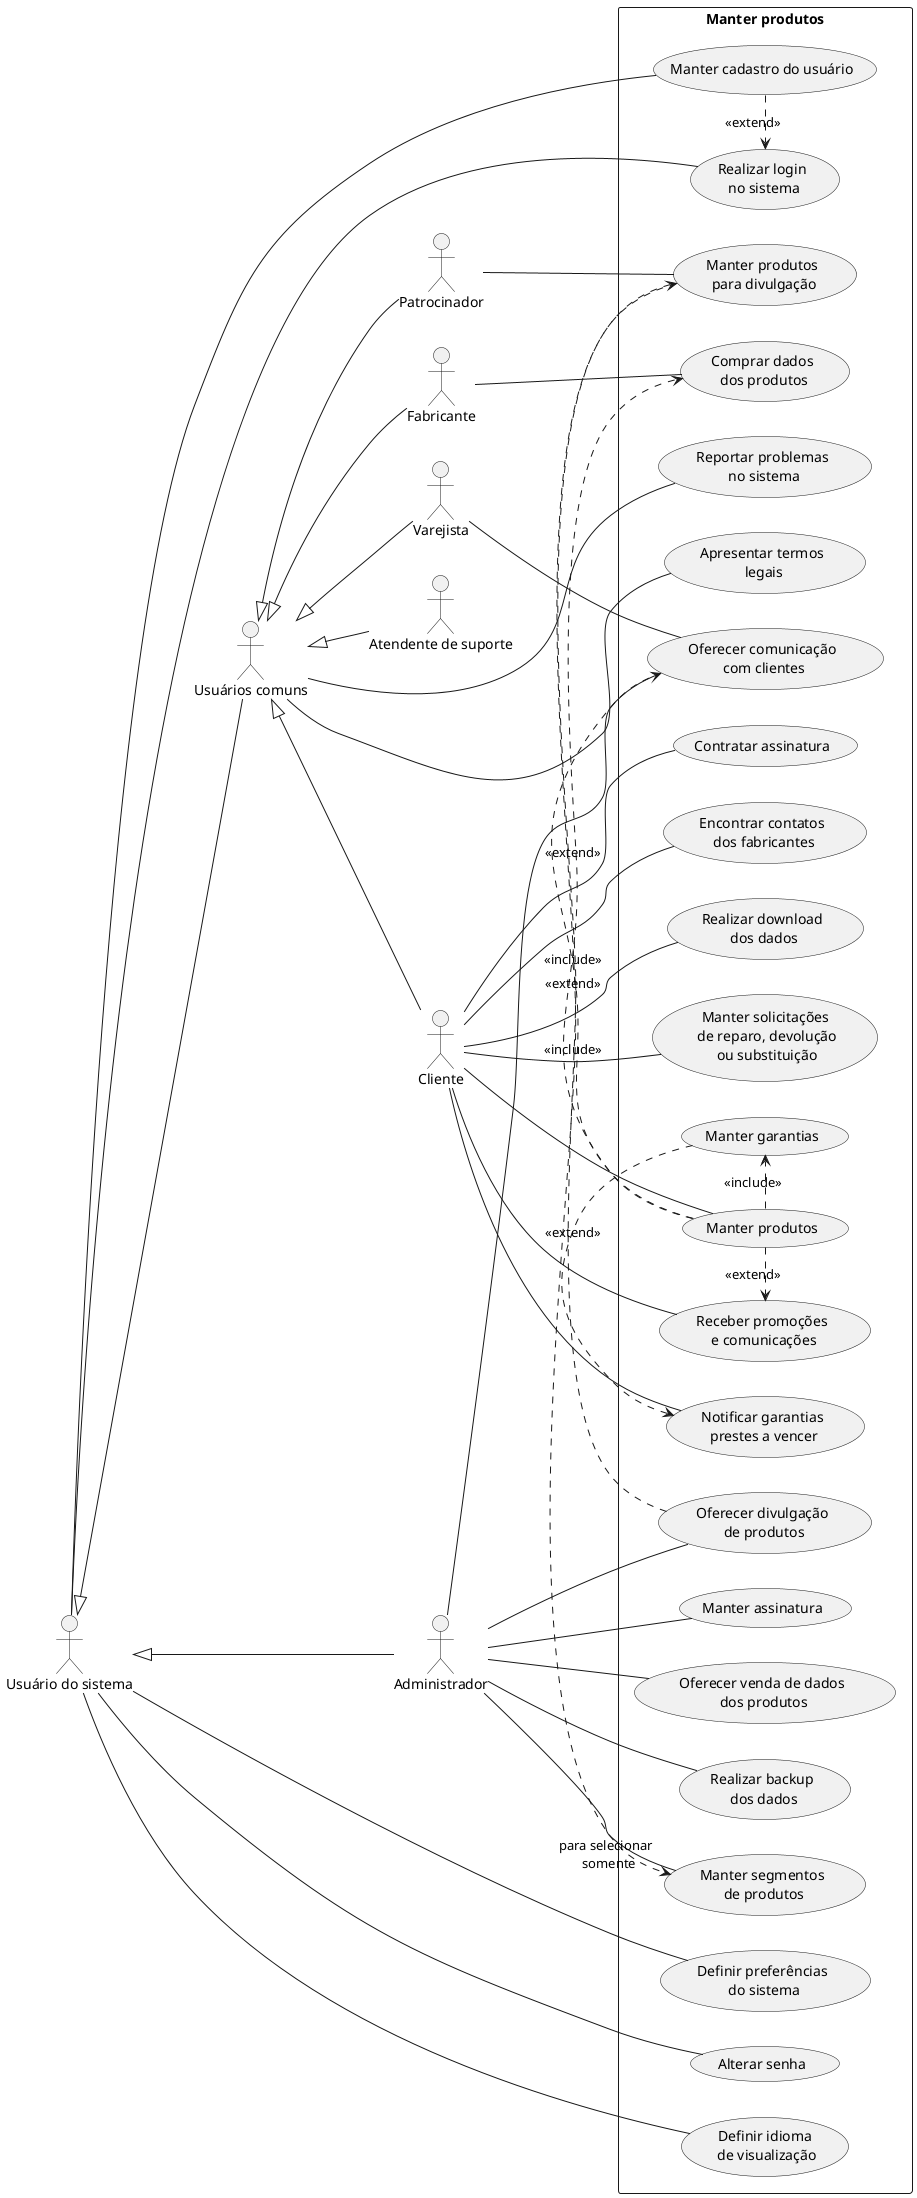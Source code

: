 ' Observação importante:
'
' Nota 1. Os requisitos copiados abaixo foram retirados do documento de
' requisitos do projeto. Não se deve realizar este procedimento
' profissionalmente, pois informações não devem ser duplicadas em
' documentos diferentes. O ideal é que os requisitos sejam referenciados
' e não copiados. Porém, para fins didáticos, os requisitos foram
' copiados para que o leitor possa entender o contexto do diagrama de
' caso de uso.
'
' Nota 2. A estensão deste documento se deve somente para fins
' pedagógicos e de aprendizagem. Assim, devemos representar somente os
' requisitos funcionais que necessitam ser comunicados desta forma.
'
' Nota 3. É mais interessante obter uma visão de casos de uso por
' módulo, por subsistema, por contexto ou versão de backlog/escopo
' de um projeto. Assim, não é necessário representar todos os casos de
' uso de um sistema em um único diagrama. O diagrama de caso de uso
' deve ser representado de acordo com o contexto que se deseja
' comunicar.
'
' Nota 4. Toda a análise inicial deve ser sempre revista e atualizada.
'
' Nota 5. Deve-se levar em consideração que uma análise de sistemas
' sempre é dotada de subjetividade e sempre dependerá da interpretação
' do analista. Assim, não existe uma análise correta ou incorreta, mas
' sim uma análise que atende ou não aos requisitos do cliente.


@startuml usecase_diagram

left to right direction
skinparam packageStyle rectangle


/'Os seguintes usuários foram identificados para o sistema:
Usuário do sistema
Usuários comuns
Usuário cliente
Patrocinador
Fabricantes
Varejistas
Atendente de suporte
Administrador do sistema'/


' Atores
actor "Usuário do sistema" as user
actor "Usuários comuns" as common_user
actor Cliente as cli
actor Patrocinador as pat
actor Fabricante as fab
actor Varejista as var
actor "Atendente de suporte" as sup
actor Administrador as adm

' Relacionamentos
user <|-- common_user
common_user <|-- cli
common_user <|-- pat
common_user <|-- fab
common_user <|-- var
common_user <|-- sup
user <|-- adm


rectangle "Manter produtos" {
/'
[RF001]: Como um cliente, eu gostaria de poder manter os produtos que eu compro e controlar as garantias, para que eu possa saber quando o produto estará fora de garantia. Os produtos devem ser cadastrados com os seguintes dados: nome do produto, data de compra, data de vencimento da garantia, segmento do produto, marca e modelo do produto, local de compra, valor pago pelo produto, valor da garantia e modo de compra (online ou físico).
'/

' Casos de uso
    usecase "Manter produtos" as uc_manter_produtos
    usecase "Manter garantias" as uc_manter_garantias

' Relacionamentos
    cli -- uc_manter_produtos
    uc_manter_produtos .> uc_manter_garantias: <<include>>

/'
[RF002]: Como administrador, eu gostaria de oferecer aos clientes a possibilidade de contratar uma assinatura do serviço, onde eles possam pagar uma mensalidade e terem acesso a um número ilimitado de garantias, bem como possibilitar uma assinatura gratuita com acesso a recursos limitados, como por exemplo, apenas registrar até 20 produtos.

Veja que a ação "contratar" é uma funcionalidade do cliente, mas a ação "oferecer" é uma funcionalidade do administrador. Por isso, a ação "contratar" está no diagrama de caso de uso do cliente e a ação "oferecer" está no diagrama de caso de uso do administrador. A ação "pagar", "ter acesso a um número ilimitado de garantias" e "registrar até 20 produtos" são etapas da ação "contratar", por isso não estão no diagrama de caso de uso. As etapas irão compor o diagrama de sequência ou de sequência de atividades durante a análise de visão de casos de uso.
'/

    usecase "Contratar assinatura" as uc_contratar_assinatura
    usecase "Manter assinatura" as uc_oferecer_assinatura

    cli -- uc_contratar_assinatura
    adm -- uc_oferecer_assinatura

/'
[RF003]: Como administrador, gostaria de oferecer aos patrocinadores uma oportunidade de divulgar seus produtos, para que eles possam aumentar suas vendas, de acordo com os segmentos de produtos que os clientes já possuem conforme registrado no sistema.

Aqui temos que a ação "oferecer divulgação dos produtos" é uma funcionalidade relacionada à "divulgação de produtos" e que, apesar de ser gerenciada pelo administrador, ela será uma funcionalidade utilizada pelo patrocinador. Veja também que um segmento deverá estar vinculado a um produto registrado pelo patrocinador. Desta forma, subtende-se que o patrocinador deverá cadastrar seus produtos e vincular a um segmento e o adminstrador deverá cadastrar segmentos de produtos.
'/


    usecase "Oferecer divulgação\n de produtos" as uc_oferecer_divulgacao
    usecase "Manter produtos\n para divulgação" as uc_divulgar_produtos
    usecase "Manter segmentos\n de produtos" as uc_manter_segmentos

    adm -- uc_oferecer_divulgacao
    adm -- uc_manter_segmentos
    pat -- uc_divulgar_produtos

    uc_divulgar_produtos .> uc_manter_segmentos: <<include>> "para selecionar \n somente"
    uc_oferecer_divulgacao .> uc_divulgar_produtos: <<include>>

/'
[RF004] - Como administrador, gostaria de oferecer aos fabricantes a possibilidade venda de dados dos produtos dos clientes. As informações que serão vendidas são: nome do produto, data de compra, data de vencimento da garantia, segmento do produto, marca e modelo do produto, local de compra, valor pago pelo produto e valor da garantia.

Assim temos que o fabricante tem acesso aos dados que são vendidos pelo administrador. A interação entre os casos de usos é óbvia. O administrador oferece a venda de dados e o fabricante compra os dados. Percebe-se que "manter produtos" estenderá a funcionalidade "oferecer venda de dados dos produtos", pois o administrador só poderá oferecer a venda de dados dos produtos se os produtos estiverem cadastrados no sistema.
'/


    usecase "Oferecer venda de dados\n dos produtos" as uc_oferecer_venda_dados
    usecase "Comprar dados\n dos produtos" as uc_comprar_dados

    adm -- uc_oferecer_venda_dados
    fab -- uc_comprar_dados
    uc_manter_produtos .> uc_comprar_dados: <<extend>>

/'
[RF005] - Como administrador, gostaria de oferecer aos varejistas a possibilidade de se comunicar com os clientes após a venda, caso estes concordem em receber atualizações sobre oportunidades e promoções.

Aqui temos que o varejista tem acesso aos dados dos clientes que concordaram em receber atualizações sobre oportunidades e promoções. O cliente decide receber atualizações e promoções e o varejista cadastra na plataforma essas promoções. O cliente poderá visualizar as promoções cadastradas pelo varejista.
'/


    usecase "Oferecer comunicação\n com clientes" as uc_oferecer_comunicacao
    usecase "Receber promoções\n e comunicações" as uc_receber_promocoes

    adm -- uc_oferecer_comunicacao
    var -- uc_oferecer_comunicacao
    cli -- uc_receber_promocoes
    uc_manter_produtos .> uc_receber_promocoes: <<extend>>
    uc_manter_produtos .> uc_oferecer_comunicacao: <<extend>>

/'
[RF006] - Como cliente, gostaria de ser notificado quando a garantia de um produto estiver prestes a vencer, para que eu possa providenciar a troca do produto em caso de defeitos.

Aqui temos que o cliente tem acesso aos dados dos produtos que estão prestes a vencer a garantia. Essa é uma funcionalidade que poderá ser acessada em forma de relatório e notificações.
'/

    usecase "Notificar garantias\n prestes a vencer" as uc_notificar_garantias

    cli -- uc_notificar_garantias
    uc_manter_garantias .> uc_notificar_garantias: <<extend>>

/'
[RF007] - Como cliente, gostaria de encontrar os contatos dos fabricantes, para que eu possa entrar em contato com eles em caso de defeitos no produto. Os contatos devem ser fornecidos pelo fabricante, podendo ser um telefone, um e-mail ou um site do departamento de vendas e/ou de atendimento ao cliente.
'/

    usecase "Encontrar contatos\n dos fabricantes" as uc_encontrar_contatos

    cli -- uc_encontrar_contatos

/'
[RF008] - Como cliente, gostaria de realizar a busca pelos produtos que eu possuo, a fim de evitar a compra de produtos repetidos. A busca deve ser feita por nome do produto, marca, modelo, segmento e local de compra.

A busca é uma etapa da funcionalidade "manter produtos". Assim, não é necessário representar como caso de uso

[RF009] - Como cliente, gostaria de verificar quais as regras de garantia de cada produto, para que eu possa saber de que forma o produto será substituído em caso de defeito.

Aqui temos que o cliente tem acesso aos dados das regras de garantia de cada produto. Essa é uma ação que poderá ser acessada no próprio cadastro do produto. A regra de garantia é uma etapa da funcionalidade "manter garantias". Assim, não é necessário representar como caso de uso.

[RF010] - Como administrador, gostaria de realizar o backup dos dados dos clientes, para que eu possa recuperar os dados em caso de falha no sistema.
'/

    usecase "Realizar backup\n dos dados" as uc_realizar_backup

    adm -- uc_realizar_backup

/'
[RF011] - Como cliente, gostaria de realizar o download dos dados dos produtos que eu possuo, para que eu possa ter uma cópia dos dados em caso de falha no sistema. Os formatos dos arquivos para download poderão ser JSON, planilhas eletrônicas (XLS, XLSX, CSV) e HTML com tabelas e formato acessível para leitores de tela.
'/

    usecase "Realizar download\n dos dados" as uc_realizar_download

    cli -- uc_realizar_download

/'
[RF012] - Como administrador, gostaria que todos os usuários realizassem login no sistema, para que eu possa ter controle sobre os acessos e possa realizar auditorias de acesso.
'/

    usecase "Realizar login\n no sistema" as uc_realizar_login
    usecase "Manter cadastro do usuário" as uc_manter_cadastro
    user -- uc_realizar_login
    user -- uc_manter_cadastro
    uc_manter_cadastro .> uc_realizar_login: <<extend>>

/'
[RF013] - Como administrador, gostaria de oferecer aos clientes a possibilidade de realizar o login com o Google, para que eles possam ter uma experiência mais rápida e segura.

Isto é uma etapa da ação "realizar login no sistema". Assim, não é necessário representar como caso de uso.

[RF014] - Como administrador, gostaria de realizar o gerenciamento de usuários.

Isto é uma etapa da funcionalidade "Manter cadastro do usuário"  Assim, não é necessário representar como caso de uso.

[RF015] - Como administrador, gostaria que os usuários fossem comunicados sobre as atualizações do sistema, para que eles possam ter uma experiência mais segura e atualizada.

Preferi permitir que o cliente pude-se optar pelo recebimento de atualizações so sistema, caso queira. Assim, seria uma etapa na definição de preferências do sistema.
'/

    usecase "Definir preferências\n do sistema" as uc_definir_preferencias

    user -- uc_definir_preferencias

/'
[RF016] - Como usuário comum, gostaria de reportar problemas no sistema, para que eu possa ajudar a melhorar a experiência dos usuários.
'/

    usecase "Reportar problemas\n no sistema" as uc_reportar_problemas
    common_user -- uc_reportar_problemas

/'
[RF018] - Como usuário comum, gostaria de poder me cadastrar no sistema.

Já representado pelo caso de uso "Manter cadastro do usuário"

[RF019] - Como usuário comum, gostaria de poder alterar o meu e-mail, para que eu possa ter uma experiência mais segura. A alteração de e-mail somente poderá ser realizada por meio de um e-mail de confirmação para acesso a uma página de alteração de e-mail.

Esta ação é uma etapa da funcionalidade "Manter cadastro do usuário". Assim, não é necessário representar como caso de uso.

[RF020] - Como usuário comum, gostaria de poder alterar a minha senha, para que eu possa ter uma experiência mais segura. A alteração de senha somente poderá ser realizada por meio de um e-mail de confirmação para acesso a uma página de alteração de senha.

Esta ação é uma funcionalidade "Alterar senha", pois existe um conjunto de etapas de segurança que comumente são utilizadas para alterar a senha. Assim, é necessário representar como caso de uso. Em casos mais simples poderíamos representar a ação como uma etapa da funcionalidade "Manter cadastro do usuário", mas não vem ao caso aqui por mera opção.
'/

    usecase "Alterar senha" as uc_alterar_senha

    user -- uc_alterar_senha

/'
[RF021] - Como usuário comum, gostaria de poder ativar acesso por biometria, para que eu possa ter uma experiência mais segura.

[RF022] - Como usuário comum, gostaria de poder ativar acesso por dois fatores, para que eu possa ter uma experiência mais segura.

[RF022] - Como usuário comum, gostaria de poder ativar acesso por dois fatores, para que eu possa ter uma experiência mais segura.

Decidi manter como etapas, por enquanto, da funcionalidade "Manter cadastro do usuário". Assim, não é necessário representar como caso de uso.

[RF024] - Como cliente, gostaria de poder cadastrar as solicitações de reparo dos produtos que eu possuo, para que eu possa ter um controle sobre as solicitações de reparo.

"Manter solicitações de reparo" será uma ação de funcionalidade. Assim, é necessário representar como caso de uso.
'/

    usecase "Manter solicitações\n de reparo, devolução\n ou substituição" as uc_manter_solicitacoes_reparo

    cli -- uc_manter_solicitacoes_reparo

/'
[RF025] - Como cliente, gostaria de obter relatórios sobre os status das garantias dos produtos que eu possuo, bem como sobre o histórico de solicitações de reparo, devolução ou substituição.

Alterei o caso de uso anterior para compor uma funcionalidade maior

[RF026] - Como administrador, gostaria que o sistema realizasse a verificação sobre se atende aos requisitos mínimos de hardware e software para a execução do sistema, e caso não atenda, deve exibir uma mensagem de erro informando o motivo.

Esta ação é uma etapa da funcionalidade "Reportar problemas no sistema", o que pode ser feito durante a instalação ou alteração de hardware pós-instalação. Assim, não é necessário representar como caso de uso.

[RF027] - Como usuário comum, gostaria de verificar quais as regras de privacidade e uso de dados de maneira resumida e simplificada, para que eu possa ter uma experiência mais segura. As regras de privacidade e uso de dados também devem ser apresentadas em uma página de termos de uso e política de privacidade, que deve ser acessível a partir do rodapé do site, a partir da página de cadastro e da página de regras simplificadas.

Esta ação se refere a apresentação de temos legais em forma de funcionalidade.
'/

    usecase "Apresentar termos\n legais" as uc_apresentar_termos_legais

    common_user -- uc_apresentar_termos_legais

/'
[RF028] - Como usuário gostaria de ler informações em meu idioma, para que eu possa ter uma experiência mais agradável. O sistema deve ser desenvolvido de forma que possa ser traduzido para outros idiomas, priorizando o inglês, o espanhol e o português do Brasil.

Aqui o usuário poderá selecionar o idioma de preferência. Esta ação é uma etapa da funcionalidade "Definir preferências do sistema", bem como também poderá ser uma ação da funcionalidade "Definir idioma de visualização". Pode ser uma etapa e uma funcionalidade.
'/

    usecase "Definir idioma\n de visualização" as uc_definir_idioma

    user -- uc_definir_idioma
}

@enduml